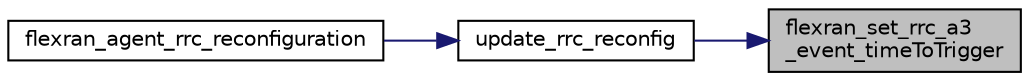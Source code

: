 digraph "flexran_set_rrc_a3_event_timeToTrigger"
{
 // LATEX_PDF_SIZE
  edge [fontname="Helvetica",fontsize="10",labelfontname="Helvetica",labelfontsize="10"];
  node [fontname="Helvetica",fontsize="10",shape=record];
  rankdir="RL";
  Node1 [label="flexran_set_rrc_a3\l_event_timeToTrigger",height=0.2,width=0.4,color="black", fillcolor="grey75", style="filled", fontcolor="black",tooltip=" "];
  Node1 -> Node2 [dir="back",color="midnightblue",fontsize="10",style="solid",fontname="Helvetica"];
  Node2 [label="update_rrc_reconfig",height=0.2,width=0.4,color="black", fillcolor="white", style="filled",URL="$flexran__agent__rrc__internal_8h.html#ae7279ac89de41662d21f298f7a5a27eb",tooltip=" "];
  Node2 -> Node3 [dir="back",color="midnightblue",fontsize="10",style="solid",fontname="Helvetica"];
  Node3 [label="flexran_agent_rrc_reconfiguration",height=0.2,width=0.4,color="black", fillcolor="white", style="filled",URL="$flexran__agent__common_8h.html#ab7a808754bc968491f8ae0939d315baf",tooltip=" "];
}
